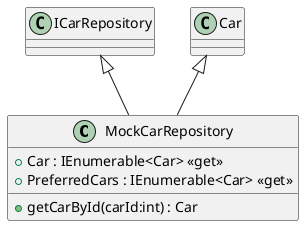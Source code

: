 @startuml
class MockCarRepository {
    + Car : IEnumerable<Car> <<get>>
    + PreferredCars : IEnumerable<Car> <<get>>
    + getCarById(carId:int) : Car
}
ICarRepository <|-- MockCarRepository
Car <|-- MockCarRepository
@enduml
